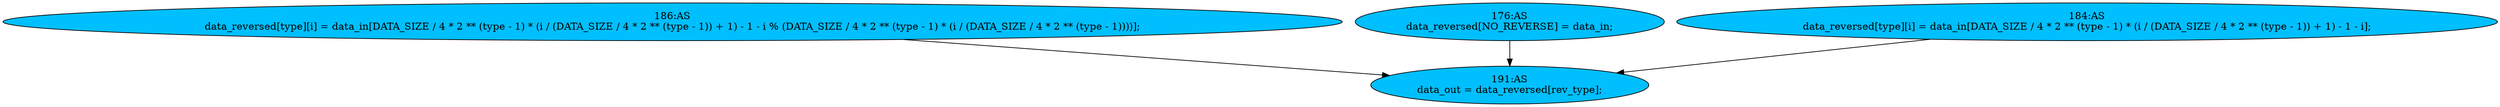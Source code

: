 strict digraph "compose( ,  )" {
	node [label="\N"];
	"186:AS"	 [ast="<pyverilog.vparser.ast.Assign object at 0x7f0104d74e50>",
		def_var="['data_reversed']",
		fillcolor=deepskyblue,
		label="186:AS
data_reversed[type][i] = data_in[DATA_SIZE / 4 * 2 ** (type - 1) * (i / (DATA_SIZE / 4 * 2 ** (type - 1)) + 1) - 1 - i % (\
DATA_SIZE / 4 * 2 ** (type - 1) * (i / (DATA_SIZE / 4 * 2 ** (type - 1))))];",
		statements="[]",
		style=filled,
		typ=Assign,
		use_var="['data_in', 'type', 'i', 'type', 'i', 'type', 'i', 'type']"];
	"191:AS"	 [ast="<pyverilog.vparser.ast.Assign object at 0x7f0104d71210>",
		def_var="['data_out']",
		fillcolor=deepskyblue,
		label="191:AS
data_out = data_reversed[rev_type];",
		statements="[]",
		style=filled,
		typ=Assign,
		use_var="['data_reversed', 'rev_type']"];
	"186:AS" -> "191:AS";
	"176:AS"	 [ast="<pyverilog.vparser.ast.Assign object at 0x7f010518f350>",
		def_var="['data_reversed']",
		fillcolor=deepskyblue,
		label="176:AS
data_reversed[NO_REVERSE] = data_in;",
		statements="[]",
		style=filled,
		typ=Assign,
		use_var="['data_in']"];
	"176:AS" -> "191:AS";
	"184:AS"	 [ast="<pyverilog.vparser.ast.Assign object at 0x7f0104d74410>",
		def_var="['data_reversed']",
		fillcolor=deepskyblue,
		label="184:AS
data_reversed[type][i] = data_in[DATA_SIZE / 4 * 2 ** (type - 1) * (i / (DATA_SIZE / 4 * 2 ** (type - 1)) + 1) - 1 - i];",
		statements="[]",
		style=filled,
		typ=Assign,
		use_var="['data_in', 'type', 'i', 'type', 'i']"];
	"184:AS" -> "191:AS";
}
